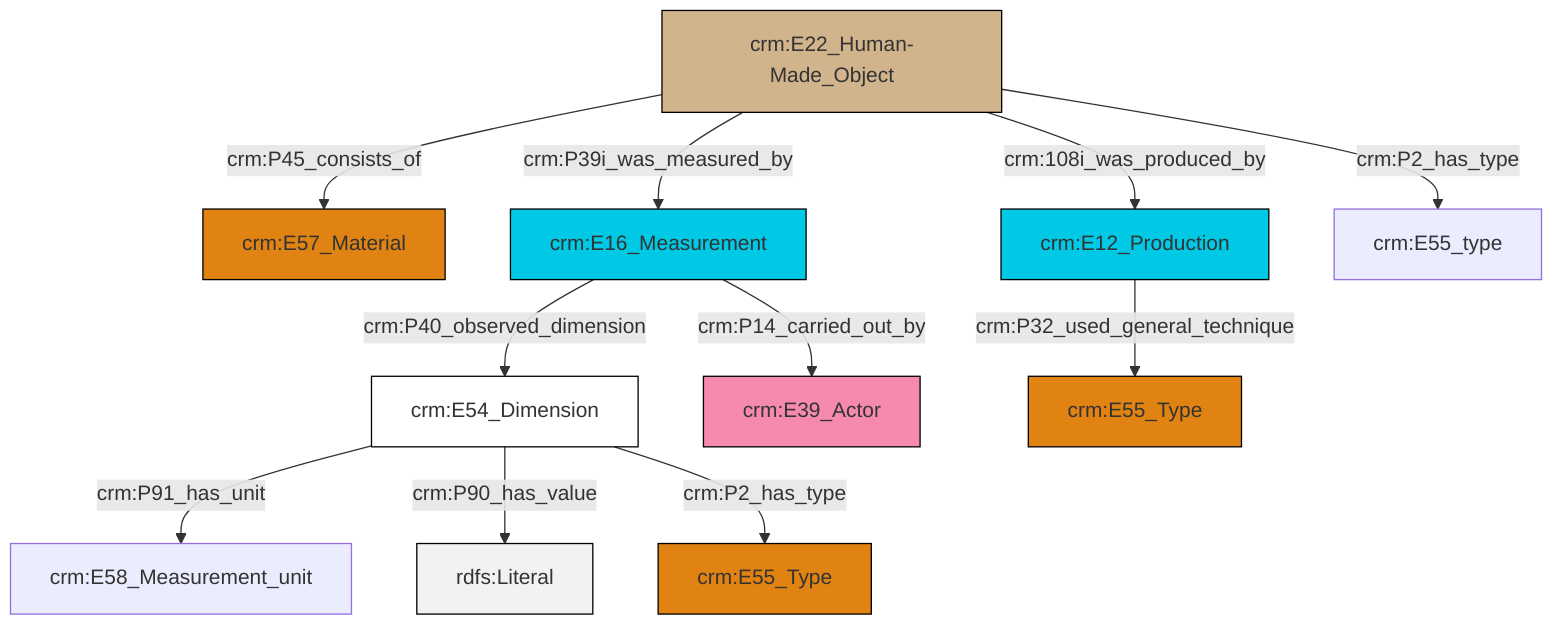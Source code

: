 graph TD
classDef Literal fill:#f2f2f2,stroke:#000000;
classDef CRM_Entity fill:#FFFFFF,stroke:#000000;
classDef Temporal_Entity fill:#00C9E6, stroke:#000000;
classDef Type fill:#E18312, stroke:#000000;
classDef Time-Span fill:#2C9C91, stroke:#000000;
classDef Appellation fill:#FFEB7F, stroke:#000000;
classDef Place fill:#008836, stroke:#000000;
classDef Persistent_Item fill:#B266B2, stroke:#000000;
classDef Conceptual_Object fill:#FFD700, stroke:#000000;
classDef Physical_Thing fill:#D2B48C, stroke:#000000;
classDef Actor fill:#f58aad, stroke:#000000;
classDef PC_Classes fill:#4ce600, stroke:#000000;
classDef Multi fill:#cccccc,stroke:#000000;

0["crm:E22_Human-Made_Object"]:::Physical_Thing -->|crm:P45_consists_of| 1["crm:E57_Material"]:::Type
0["crm:E22_Human-Made_Object"]:::Physical_Thing -->|crm:P39i_was_measured_by| 2["crm:E16_Measurement"]:::Temporal_Entity
3["crm:E54_Dimension"]:::CRM_Entity -->|crm:P91_has_unit| 4["crm:E58_Measurement_unit"]:::Default
0["crm:E22_Human-Made_Object"]:::Physical_Thing -->|crm:108i_was_produced_by| 5["crm:E12_Production"]:::Temporal_Entity
0["crm:E22_Human-Made_Object"]:::Physical_Thing -->|crm:P2_has_type| 6["crm:E55_type"]:::Default
2["crm:E16_Measurement"]:::Temporal_Entity -->|crm:P14_carried_out_by| 8["crm:E39_Actor"]:::Actor
5["crm:E12_Production"]:::Temporal_Entity -->|crm:P32_used_general_technique| 12["crm:E55_Type"]:::Type
3["crm:E54_Dimension"]:::CRM_Entity -->|crm:P90_has_value| 13[rdfs:Literal]:::Literal
3["crm:E54_Dimension"]:::CRM_Entity -->|crm:P2_has_type| 14["crm:E55_Type"]:::Type
2["crm:E16_Measurement"]:::Temporal_Entity -->|crm:P40_observed_dimension| 3["crm:E54_Dimension"]:::CRM_Entity